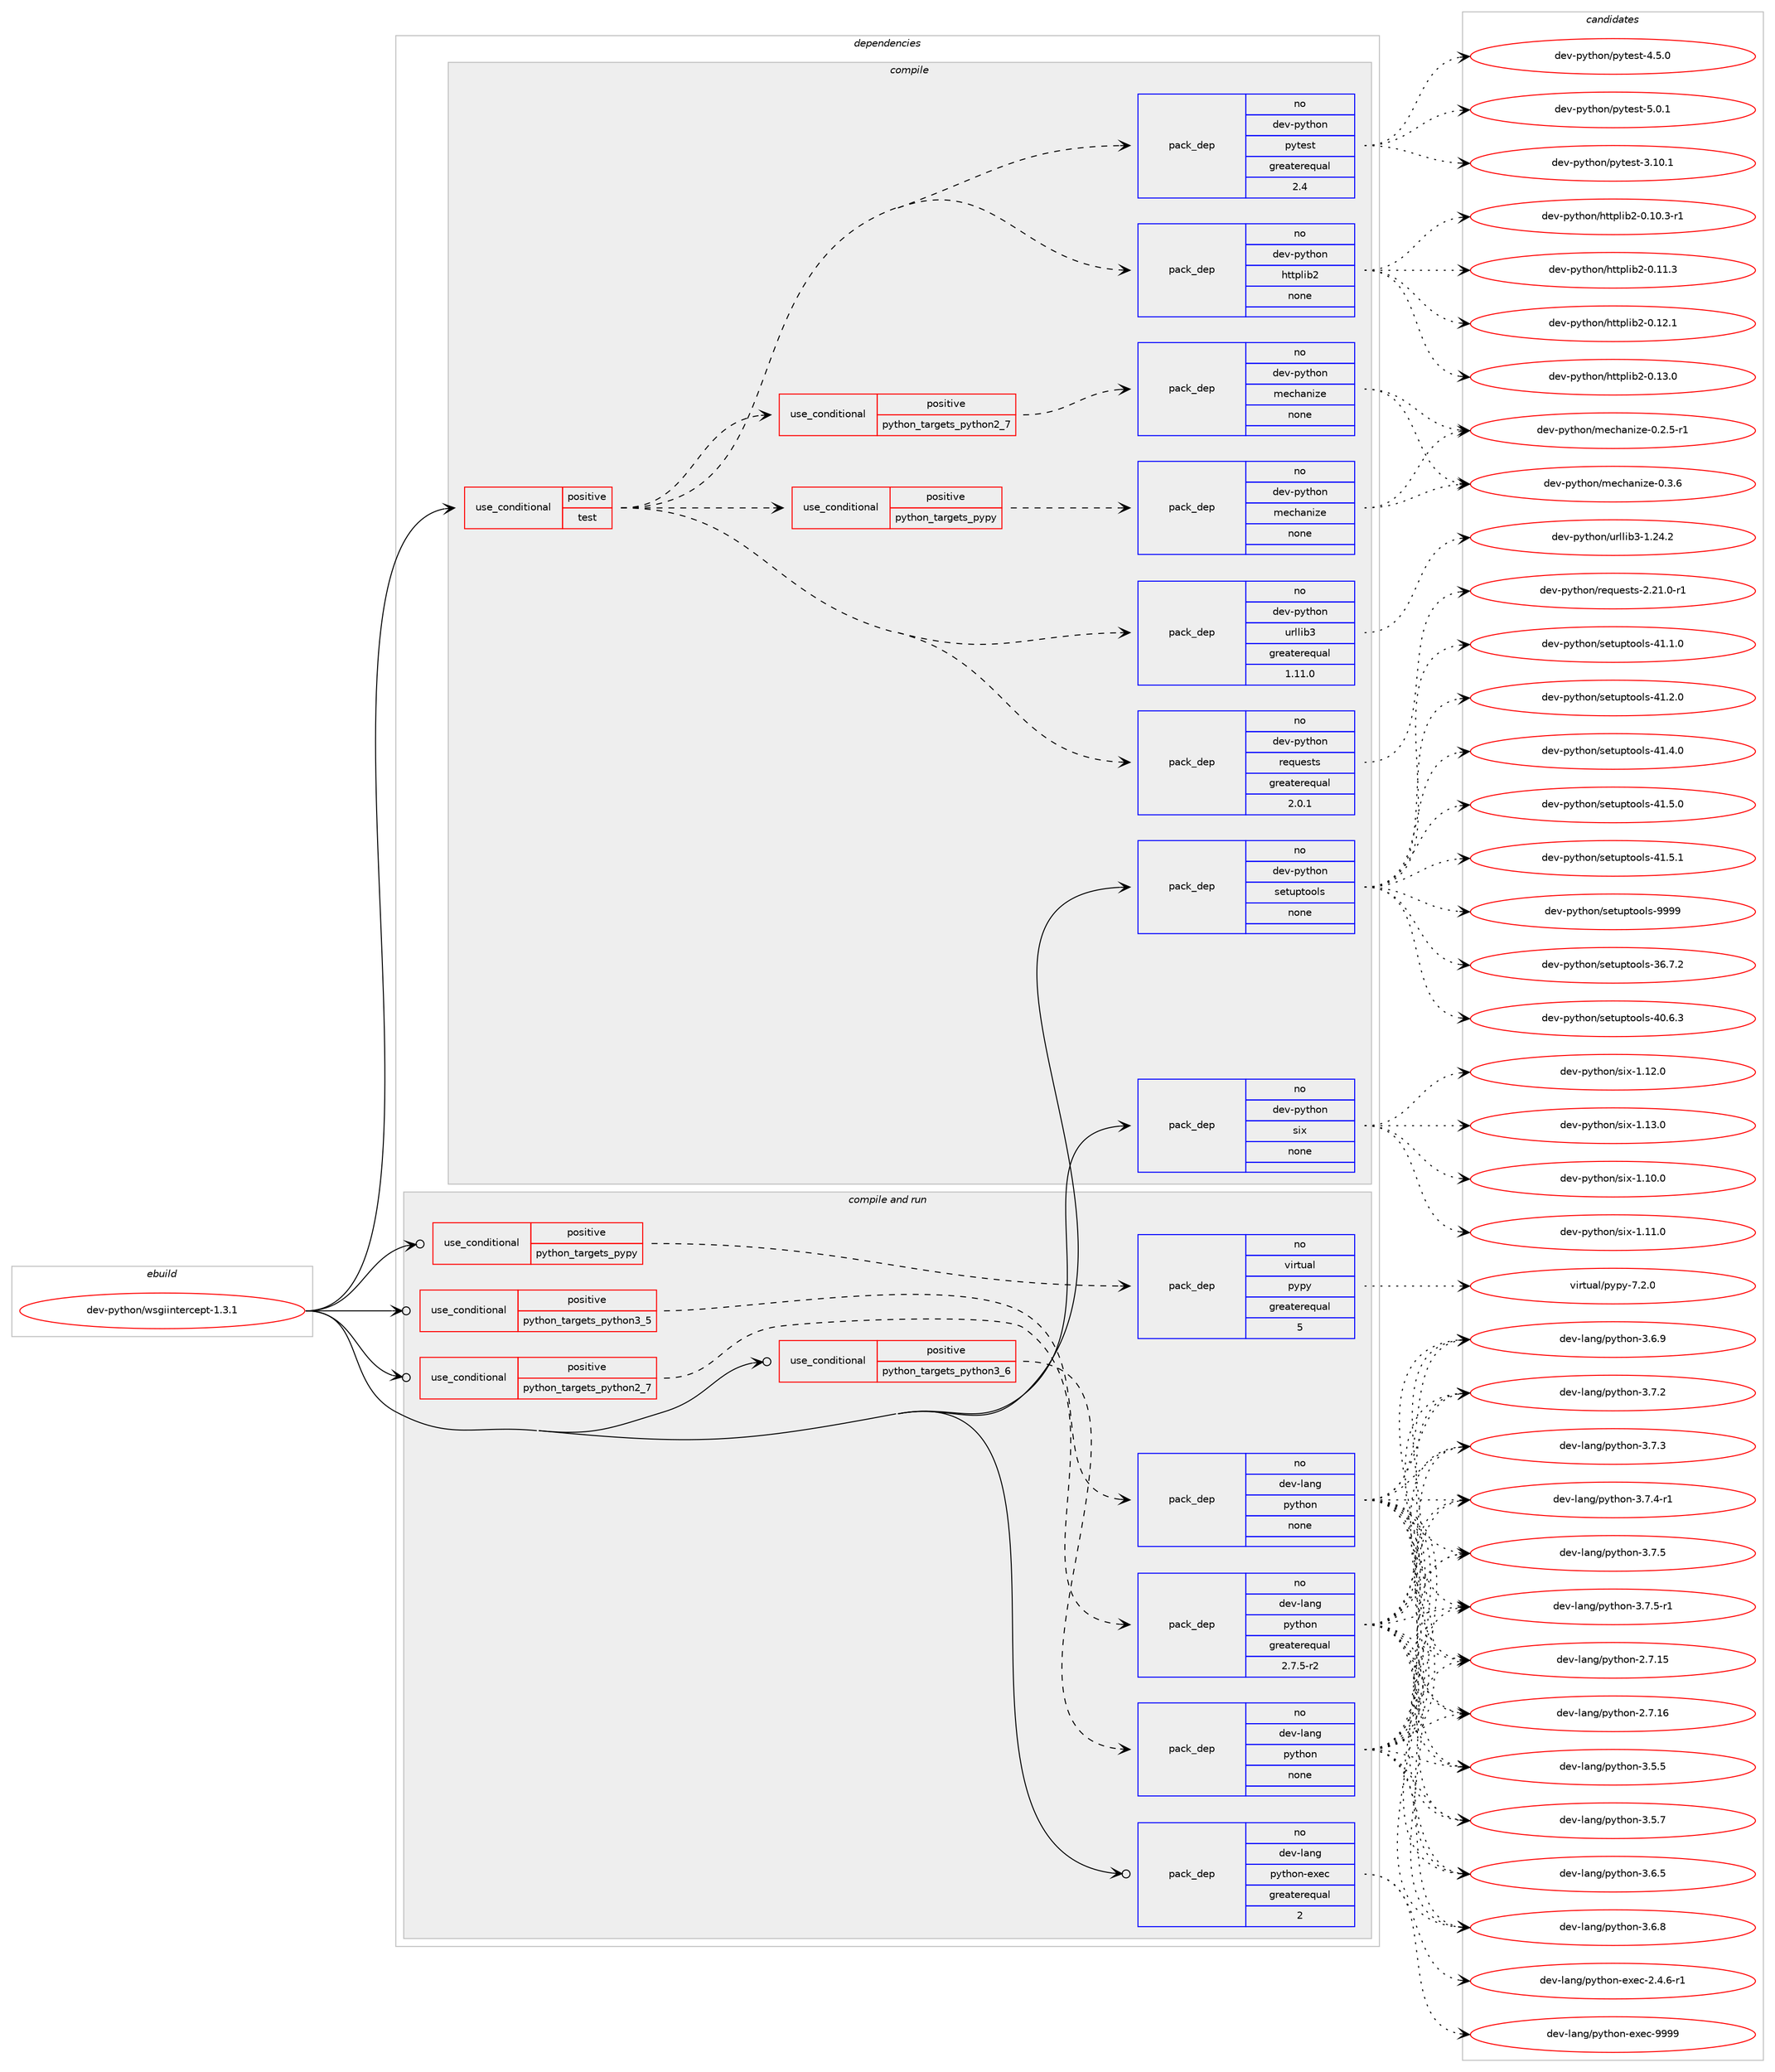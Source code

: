 digraph prolog {

# *************
# Graph options
# *************

newrank=true;
concentrate=true;
compound=true;
graph [rankdir=LR,fontname=Helvetica,fontsize=10,ranksep=1.5];#, ranksep=2.5, nodesep=0.2];
edge  [arrowhead=vee];
node  [fontname=Helvetica,fontsize=10];

# **********
# The ebuild
# **********

subgraph cluster_leftcol {
color=gray;
rank=same;
label=<<i>ebuild</i>>;
id [label="dev-python/wsgiintercept-1.3.1", color=red, width=4, href="../dev-python/wsgiintercept-1.3.1.svg"];
}

# ****************
# The dependencies
# ****************

subgraph cluster_midcol {
color=gray;
label=<<i>dependencies</i>>;
subgraph cluster_compile {
fillcolor="#eeeeee";
style=filled;
label=<<i>compile</i>>;
subgraph cond151562 {
dependency644216 [label=<<TABLE BORDER="0" CELLBORDER="1" CELLSPACING="0" CELLPADDING="4"><TR><TD ROWSPAN="3" CELLPADDING="10">use_conditional</TD></TR><TR><TD>positive</TD></TR><TR><TD>test</TD></TR></TABLE>>, shape=none, color=red];
subgraph pack480765 {
dependency644217 [label=<<TABLE BORDER="0" CELLBORDER="1" CELLSPACING="0" CELLPADDING="4" WIDTH="220"><TR><TD ROWSPAN="6" CELLPADDING="30">pack_dep</TD></TR><TR><TD WIDTH="110">no</TD></TR><TR><TD>dev-python</TD></TR><TR><TD>httplib2</TD></TR><TR><TD>none</TD></TR><TR><TD></TD></TR></TABLE>>, shape=none, color=blue];
}
dependency644216:e -> dependency644217:w [weight=20,style="dashed",arrowhead="vee"];
subgraph pack480766 {
dependency644218 [label=<<TABLE BORDER="0" CELLBORDER="1" CELLSPACING="0" CELLPADDING="4" WIDTH="220"><TR><TD ROWSPAN="6" CELLPADDING="30">pack_dep</TD></TR><TR><TD WIDTH="110">no</TD></TR><TR><TD>dev-python</TD></TR><TR><TD>pytest</TD></TR><TR><TD>greaterequal</TD></TR><TR><TD>2.4</TD></TR></TABLE>>, shape=none, color=blue];
}
dependency644216:e -> dependency644218:w [weight=20,style="dashed",arrowhead="vee"];
subgraph pack480767 {
dependency644219 [label=<<TABLE BORDER="0" CELLBORDER="1" CELLSPACING="0" CELLPADDING="4" WIDTH="220"><TR><TD ROWSPAN="6" CELLPADDING="30">pack_dep</TD></TR><TR><TD WIDTH="110">no</TD></TR><TR><TD>dev-python</TD></TR><TR><TD>requests</TD></TR><TR><TD>greaterequal</TD></TR><TR><TD>2.0.1</TD></TR></TABLE>>, shape=none, color=blue];
}
dependency644216:e -> dependency644219:w [weight=20,style="dashed",arrowhead="vee"];
subgraph pack480768 {
dependency644220 [label=<<TABLE BORDER="0" CELLBORDER="1" CELLSPACING="0" CELLPADDING="4" WIDTH="220"><TR><TD ROWSPAN="6" CELLPADDING="30">pack_dep</TD></TR><TR><TD WIDTH="110">no</TD></TR><TR><TD>dev-python</TD></TR><TR><TD>urllib3</TD></TR><TR><TD>greaterequal</TD></TR><TR><TD>1.11.0</TD></TR></TABLE>>, shape=none, color=blue];
}
dependency644216:e -> dependency644220:w [weight=20,style="dashed",arrowhead="vee"];
subgraph cond151563 {
dependency644221 [label=<<TABLE BORDER="0" CELLBORDER="1" CELLSPACING="0" CELLPADDING="4"><TR><TD ROWSPAN="3" CELLPADDING="10">use_conditional</TD></TR><TR><TD>positive</TD></TR><TR><TD>python_targets_pypy</TD></TR></TABLE>>, shape=none, color=red];
subgraph pack480769 {
dependency644222 [label=<<TABLE BORDER="0" CELLBORDER="1" CELLSPACING="0" CELLPADDING="4" WIDTH="220"><TR><TD ROWSPAN="6" CELLPADDING="30">pack_dep</TD></TR><TR><TD WIDTH="110">no</TD></TR><TR><TD>dev-python</TD></TR><TR><TD>mechanize</TD></TR><TR><TD>none</TD></TR><TR><TD></TD></TR></TABLE>>, shape=none, color=blue];
}
dependency644221:e -> dependency644222:w [weight=20,style="dashed",arrowhead="vee"];
}
dependency644216:e -> dependency644221:w [weight=20,style="dashed",arrowhead="vee"];
subgraph cond151564 {
dependency644223 [label=<<TABLE BORDER="0" CELLBORDER="1" CELLSPACING="0" CELLPADDING="4"><TR><TD ROWSPAN="3" CELLPADDING="10">use_conditional</TD></TR><TR><TD>positive</TD></TR><TR><TD>python_targets_python2_7</TD></TR></TABLE>>, shape=none, color=red];
subgraph pack480770 {
dependency644224 [label=<<TABLE BORDER="0" CELLBORDER="1" CELLSPACING="0" CELLPADDING="4" WIDTH="220"><TR><TD ROWSPAN="6" CELLPADDING="30">pack_dep</TD></TR><TR><TD WIDTH="110">no</TD></TR><TR><TD>dev-python</TD></TR><TR><TD>mechanize</TD></TR><TR><TD>none</TD></TR><TR><TD></TD></TR></TABLE>>, shape=none, color=blue];
}
dependency644223:e -> dependency644224:w [weight=20,style="dashed",arrowhead="vee"];
}
dependency644216:e -> dependency644223:w [weight=20,style="dashed",arrowhead="vee"];
}
id:e -> dependency644216:w [weight=20,style="solid",arrowhead="vee"];
subgraph pack480771 {
dependency644225 [label=<<TABLE BORDER="0" CELLBORDER="1" CELLSPACING="0" CELLPADDING="4" WIDTH="220"><TR><TD ROWSPAN="6" CELLPADDING="30">pack_dep</TD></TR><TR><TD WIDTH="110">no</TD></TR><TR><TD>dev-python</TD></TR><TR><TD>setuptools</TD></TR><TR><TD>none</TD></TR><TR><TD></TD></TR></TABLE>>, shape=none, color=blue];
}
id:e -> dependency644225:w [weight=20,style="solid",arrowhead="vee"];
subgraph pack480772 {
dependency644226 [label=<<TABLE BORDER="0" CELLBORDER="1" CELLSPACING="0" CELLPADDING="4" WIDTH="220"><TR><TD ROWSPAN="6" CELLPADDING="30">pack_dep</TD></TR><TR><TD WIDTH="110">no</TD></TR><TR><TD>dev-python</TD></TR><TR><TD>six</TD></TR><TR><TD>none</TD></TR><TR><TD></TD></TR></TABLE>>, shape=none, color=blue];
}
id:e -> dependency644226:w [weight=20,style="solid",arrowhead="vee"];
}
subgraph cluster_compileandrun {
fillcolor="#eeeeee";
style=filled;
label=<<i>compile and run</i>>;
subgraph cond151565 {
dependency644227 [label=<<TABLE BORDER="0" CELLBORDER="1" CELLSPACING="0" CELLPADDING="4"><TR><TD ROWSPAN="3" CELLPADDING="10">use_conditional</TD></TR><TR><TD>positive</TD></TR><TR><TD>python_targets_pypy</TD></TR></TABLE>>, shape=none, color=red];
subgraph pack480773 {
dependency644228 [label=<<TABLE BORDER="0" CELLBORDER="1" CELLSPACING="0" CELLPADDING="4" WIDTH="220"><TR><TD ROWSPAN="6" CELLPADDING="30">pack_dep</TD></TR><TR><TD WIDTH="110">no</TD></TR><TR><TD>virtual</TD></TR><TR><TD>pypy</TD></TR><TR><TD>greaterequal</TD></TR><TR><TD>5</TD></TR></TABLE>>, shape=none, color=blue];
}
dependency644227:e -> dependency644228:w [weight=20,style="dashed",arrowhead="vee"];
}
id:e -> dependency644227:w [weight=20,style="solid",arrowhead="odotvee"];
subgraph cond151566 {
dependency644229 [label=<<TABLE BORDER="0" CELLBORDER="1" CELLSPACING="0" CELLPADDING="4"><TR><TD ROWSPAN="3" CELLPADDING="10">use_conditional</TD></TR><TR><TD>positive</TD></TR><TR><TD>python_targets_python2_7</TD></TR></TABLE>>, shape=none, color=red];
subgraph pack480774 {
dependency644230 [label=<<TABLE BORDER="0" CELLBORDER="1" CELLSPACING="0" CELLPADDING="4" WIDTH="220"><TR><TD ROWSPAN="6" CELLPADDING="30">pack_dep</TD></TR><TR><TD WIDTH="110">no</TD></TR><TR><TD>dev-lang</TD></TR><TR><TD>python</TD></TR><TR><TD>greaterequal</TD></TR><TR><TD>2.7.5-r2</TD></TR></TABLE>>, shape=none, color=blue];
}
dependency644229:e -> dependency644230:w [weight=20,style="dashed",arrowhead="vee"];
}
id:e -> dependency644229:w [weight=20,style="solid",arrowhead="odotvee"];
subgraph cond151567 {
dependency644231 [label=<<TABLE BORDER="0" CELLBORDER="1" CELLSPACING="0" CELLPADDING="4"><TR><TD ROWSPAN="3" CELLPADDING="10">use_conditional</TD></TR><TR><TD>positive</TD></TR><TR><TD>python_targets_python3_5</TD></TR></TABLE>>, shape=none, color=red];
subgraph pack480775 {
dependency644232 [label=<<TABLE BORDER="0" CELLBORDER="1" CELLSPACING="0" CELLPADDING="4" WIDTH="220"><TR><TD ROWSPAN="6" CELLPADDING="30">pack_dep</TD></TR><TR><TD WIDTH="110">no</TD></TR><TR><TD>dev-lang</TD></TR><TR><TD>python</TD></TR><TR><TD>none</TD></TR><TR><TD></TD></TR></TABLE>>, shape=none, color=blue];
}
dependency644231:e -> dependency644232:w [weight=20,style="dashed",arrowhead="vee"];
}
id:e -> dependency644231:w [weight=20,style="solid",arrowhead="odotvee"];
subgraph cond151568 {
dependency644233 [label=<<TABLE BORDER="0" CELLBORDER="1" CELLSPACING="0" CELLPADDING="4"><TR><TD ROWSPAN="3" CELLPADDING="10">use_conditional</TD></TR><TR><TD>positive</TD></TR><TR><TD>python_targets_python3_6</TD></TR></TABLE>>, shape=none, color=red];
subgraph pack480776 {
dependency644234 [label=<<TABLE BORDER="0" CELLBORDER="1" CELLSPACING="0" CELLPADDING="4" WIDTH="220"><TR><TD ROWSPAN="6" CELLPADDING="30">pack_dep</TD></TR><TR><TD WIDTH="110">no</TD></TR><TR><TD>dev-lang</TD></TR><TR><TD>python</TD></TR><TR><TD>none</TD></TR><TR><TD></TD></TR></TABLE>>, shape=none, color=blue];
}
dependency644233:e -> dependency644234:w [weight=20,style="dashed",arrowhead="vee"];
}
id:e -> dependency644233:w [weight=20,style="solid",arrowhead="odotvee"];
subgraph pack480777 {
dependency644235 [label=<<TABLE BORDER="0" CELLBORDER="1" CELLSPACING="0" CELLPADDING="4" WIDTH="220"><TR><TD ROWSPAN="6" CELLPADDING="30">pack_dep</TD></TR><TR><TD WIDTH="110">no</TD></TR><TR><TD>dev-lang</TD></TR><TR><TD>python-exec</TD></TR><TR><TD>greaterequal</TD></TR><TR><TD>2</TD></TR></TABLE>>, shape=none, color=blue];
}
id:e -> dependency644235:w [weight=20,style="solid",arrowhead="odotvee"];
}
subgraph cluster_run {
fillcolor="#eeeeee";
style=filled;
label=<<i>run</i>>;
}
}

# **************
# The candidates
# **************

subgraph cluster_choices {
rank=same;
color=gray;
label=<<i>candidates</i>>;

subgraph choice480765 {
color=black;
nodesep=1;
choice10010111845112121116104111110471041161161121081059850454846494846514511449 [label="dev-python/httplib2-0.10.3-r1", color=red, width=4,href="../dev-python/httplib2-0.10.3-r1.svg"];
choice1001011184511212111610411111047104116116112108105985045484649494651 [label="dev-python/httplib2-0.11.3", color=red, width=4,href="../dev-python/httplib2-0.11.3.svg"];
choice1001011184511212111610411111047104116116112108105985045484649504649 [label="dev-python/httplib2-0.12.1", color=red, width=4,href="../dev-python/httplib2-0.12.1.svg"];
choice1001011184511212111610411111047104116116112108105985045484649514648 [label="dev-python/httplib2-0.13.0", color=red, width=4,href="../dev-python/httplib2-0.13.0.svg"];
dependency644217:e -> choice10010111845112121116104111110471041161161121081059850454846494846514511449:w [style=dotted,weight="100"];
dependency644217:e -> choice1001011184511212111610411111047104116116112108105985045484649494651:w [style=dotted,weight="100"];
dependency644217:e -> choice1001011184511212111610411111047104116116112108105985045484649504649:w [style=dotted,weight="100"];
dependency644217:e -> choice1001011184511212111610411111047104116116112108105985045484649514648:w [style=dotted,weight="100"];
}
subgraph choice480766 {
color=black;
nodesep=1;
choice100101118451121211161041111104711212111610111511645514649484649 [label="dev-python/pytest-3.10.1", color=red, width=4,href="../dev-python/pytest-3.10.1.svg"];
choice1001011184511212111610411111047112121116101115116455246534648 [label="dev-python/pytest-4.5.0", color=red, width=4,href="../dev-python/pytest-4.5.0.svg"];
choice1001011184511212111610411111047112121116101115116455346484649 [label="dev-python/pytest-5.0.1", color=red, width=4,href="../dev-python/pytest-5.0.1.svg"];
dependency644218:e -> choice100101118451121211161041111104711212111610111511645514649484649:w [style=dotted,weight="100"];
dependency644218:e -> choice1001011184511212111610411111047112121116101115116455246534648:w [style=dotted,weight="100"];
dependency644218:e -> choice1001011184511212111610411111047112121116101115116455346484649:w [style=dotted,weight="100"];
}
subgraph choice480767 {
color=black;
nodesep=1;
choice1001011184511212111610411111047114101113117101115116115455046504946484511449 [label="dev-python/requests-2.21.0-r1", color=red, width=4,href="../dev-python/requests-2.21.0-r1.svg"];
dependency644219:e -> choice1001011184511212111610411111047114101113117101115116115455046504946484511449:w [style=dotted,weight="100"];
}
subgraph choice480768 {
color=black;
nodesep=1;
choice1001011184511212111610411111047117114108108105985145494650524650 [label="dev-python/urllib3-1.24.2", color=red, width=4,href="../dev-python/urllib3-1.24.2.svg"];
dependency644220:e -> choice1001011184511212111610411111047117114108108105985145494650524650:w [style=dotted,weight="100"];
}
subgraph choice480769 {
color=black;
nodesep=1;
choice100101118451121211161041111104710910199104971101051221014548465046534511449 [label="dev-python/mechanize-0.2.5-r1", color=red, width=4,href="../dev-python/mechanize-0.2.5-r1.svg"];
choice10010111845112121116104111110471091019910497110105122101454846514654 [label="dev-python/mechanize-0.3.6", color=red, width=4,href="../dev-python/mechanize-0.3.6.svg"];
dependency644222:e -> choice100101118451121211161041111104710910199104971101051221014548465046534511449:w [style=dotted,weight="100"];
dependency644222:e -> choice10010111845112121116104111110471091019910497110105122101454846514654:w [style=dotted,weight="100"];
}
subgraph choice480770 {
color=black;
nodesep=1;
choice100101118451121211161041111104710910199104971101051221014548465046534511449 [label="dev-python/mechanize-0.2.5-r1", color=red, width=4,href="../dev-python/mechanize-0.2.5-r1.svg"];
choice10010111845112121116104111110471091019910497110105122101454846514654 [label="dev-python/mechanize-0.3.6", color=red, width=4,href="../dev-python/mechanize-0.3.6.svg"];
dependency644224:e -> choice100101118451121211161041111104710910199104971101051221014548465046534511449:w [style=dotted,weight="100"];
dependency644224:e -> choice10010111845112121116104111110471091019910497110105122101454846514654:w [style=dotted,weight="100"];
}
subgraph choice480771 {
color=black;
nodesep=1;
choice100101118451121211161041111104711510111611711211611111110811545515446554650 [label="dev-python/setuptools-36.7.2", color=red, width=4,href="../dev-python/setuptools-36.7.2.svg"];
choice100101118451121211161041111104711510111611711211611111110811545524846544651 [label="dev-python/setuptools-40.6.3", color=red, width=4,href="../dev-python/setuptools-40.6.3.svg"];
choice100101118451121211161041111104711510111611711211611111110811545524946494648 [label="dev-python/setuptools-41.1.0", color=red, width=4,href="../dev-python/setuptools-41.1.0.svg"];
choice100101118451121211161041111104711510111611711211611111110811545524946504648 [label="dev-python/setuptools-41.2.0", color=red, width=4,href="../dev-python/setuptools-41.2.0.svg"];
choice100101118451121211161041111104711510111611711211611111110811545524946524648 [label="dev-python/setuptools-41.4.0", color=red, width=4,href="../dev-python/setuptools-41.4.0.svg"];
choice100101118451121211161041111104711510111611711211611111110811545524946534648 [label="dev-python/setuptools-41.5.0", color=red, width=4,href="../dev-python/setuptools-41.5.0.svg"];
choice100101118451121211161041111104711510111611711211611111110811545524946534649 [label="dev-python/setuptools-41.5.1", color=red, width=4,href="../dev-python/setuptools-41.5.1.svg"];
choice10010111845112121116104111110471151011161171121161111111081154557575757 [label="dev-python/setuptools-9999", color=red, width=4,href="../dev-python/setuptools-9999.svg"];
dependency644225:e -> choice100101118451121211161041111104711510111611711211611111110811545515446554650:w [style=dotted,weight="100"];
dependency644225:e -> choice100101118451121211161041111104711510111611711211611111110811545524846544651:w [style=dotted,weight="100"];
dependency644225:e -> choice100101118451121211161041111104711510111611711211611111110811545524946494648:w [style=dotted,weight="100"];
dependency644225:e -> choice100101118451121211161041111104711510111611711211611111110811545524946504648:w [style=dotted,weight="100"];
dependency644225:e -> choice100101118451121211161041111104711510111611711211611111110811545524946524648:w [style=dotted,weight="100"];
dependency644225:e -> choice100101118451121211161041111104711510111611711211611111110811545524946534648:w [style=dotted,weight="100"];
dependency644225:e -> choice100101118451121211161041111104711510111611711211611111110811545524946534649:w [style=dotted,weight="100"];
dependency644225:e -> choice10010111845112121116104111110471151011161171121161111111081154557575757:w [style=dotted,weight="100"];
}
subgraph choice480772 {
color=black;
nodesep=1;
choice100101118451121211161041111104711510512045494649484648 [label="dev-python/six-1.10.0", color=red, width=4,href="../dev-python/six-1.10.0.svg"];
choice100101118451121211161041111104711510512045494649494648 [label="dev-python/six-1.11.0", color=red, width=4,href="../dev-python/six-1.11.0.svg"];
choice100101118451121211161041111104711510512045494649504648 [label="dev-python/six-1.12.0", color=red, width=4,href="../dev-python/six-1.12.0.svg"];
choice100101118451121211161041111104711510512045494649514648 [label="dev-python/six-1.13.0", color=red, width=4,href="../dev-python/six-1.13.0.svg"];
dependency644226:e -> choice100101118451121211161041111104711510512045494649484648:w [style=dotted,weight="100"];
dependency644226:e -> choice100101118451121211161041111104711510512045494649494648:w [style=dotted,weight="100"];
dependency644226:e -> choice100101118451121211161041111104711510512045494649504648:w [style=dotted,weight="100"];
dependency644226:e -> choice100101118451121211161041111104711510512045494649514648:w [style=dotted,weight="100"];
}
subgraph choice480773 {
color=black;
nodesep=1;
choice1181051141161179710847112121112121455546504648 [label="virtual/pypy-7.2.0", color=red, width=4,href="../virtual/pypy-7.2.0.svg"];
dependency644228:e -> choice1181051141161179710847112121112121455546504648:w [style=dotted,weight="100"];
}
subgraph choice480774 {
color=black;
nodesep=1;
choice10010111845108971101034711212111610411111045504655464953 [label="dev-lang/python-2.7.15", color=red, width=4,href="../dev-lang/python-2.7.15.svg"];
choice10010111845108971101034711212111610411111045504655464954 [label="dev-lang/python-2.7.16", color=red, width=4,href="../dev-lang/python-2.7.16.svg"];
choice100101118451089711010347112121116104111110455146534653 [label="dev-lang/python-3.5.5", color=red, width=4,href="../dev-lang/python-3.5.5.svg"];
choice100101118451089711010347112121116104111110455146534655 [label="dev-lang/python-3.5.7", color=red, width=4,href="../dev-lang/python-3.5.7.svg"];
choice100101118451089711010347112121116104111110455146544653 [label="dev-lang/python-3.6.5", color=red, width=4,href="../dev-lang/python-3.6.5.svg"];
choice100101118451089711010347112121116104111110455146544656 [label="dev-lang/python-3.6.8", color=red, width=4,href="../dev-lang/python-3.6.8.svg"];
choice100101118451089711010347112121116104111110455146544657 [label="dev-lang/python-3.6.9", color=red, width=4,href="../dev-lang/python-3.6.9.svg"];
choice100101118451089711010347112121116104111110455146554650 [label="dev-lang/python-3.7.2", color=red, width=4,href="../dev-lang/python-3.7.2.svg"];
choice100101118451089711010347112121116104111110455146554651 [label="dev-lang/python-3.7.3", color=red, width=4,href="../dev-lang/python-3.7.3.svg"];
choice1001011184510897110103471121211161041111104551465546524511449 [label="dev-lang/python-3.7.4-r1", color=red, width=4,href="../dev-lang/python-3.7.4-r1.svg"];
choice100101118451089711010347112121116104111110455146554653 [label="dev-lang/python-3.7.5", color=red, width=4,href="../dev-lang/python-3.7.5.svg"];
choice1001011184510897110103471121211161041111104551465546534511449 [label="dev-lang/python-3.7.5-r1", color=red, width=4,href="../dev-lang/python-3.7.5-r1.svg"];
dependency644230:e -> choice10010111845108971101034711212111610411111045504655464953:w [style=dotted,weight="100"];
dependency644230:e -> choice10010111845108971101034711212111610411111045504655464954:w [style=dotted,weight="100"];
dependency644230:e -> choice100101118451089711010347112121116104111110455146534653:w [style=dotted,weight="100"];
dependency644230:e -> choice100101118451089711010347112121116104111110455146534655:w [style=dotted,weight="100"];
dependency644230:e -> choice100101118451089711010347112121116104111110455146544653:w [style=dotted,weight="100"];
dependency644230:e -> choice100101118451089711010347112121116104111110455146544656:w [style=dotted,weight="100"];
dependency644230:e -> choice100101118451089711010347112121116104111110455146544657:w [style=dotted,weight="100"];
dependency644230:e -> choice100101118451089711010347112121116104111110455146554650:w [style=dotted,weight="100"];
dependency644230:e -> choice100101118451089711010347112121116104111110455146554651:w [style=dotted,weight="100"];
dependency644230:e -> choice1001011184510897110103471121211161041111104551465546524511449:w [style=dotted,weight="100"];
dependency644230:e -> choice100101118451089711010347112121116104111110455146554653:w [style=dotted,weight="100"];
dependency644230:e -> choice1001011184510897110103471121211161041111104551465546534511449:w [style=dotted,weight="100"];
}
subgraph choice480775 {
color=black;
nodesep=1;
choice10010111845108971101034711212111610411111045504655464953 [label="dev-lang/python-2.7.15", color=red, width=4,href="../dev-lang/python-2.7.15.svg"];
choice10010111845108971101034711212111610411111045504655464954 [label="dev-lang/python-2.7.16", color=red, width=4,href="../dev-lang/python-2.7.16.svg"];
choice100101118451089711010347112121116104111110455146534653 [label="dev-lang/python-3.5.5", color=red, width=4,href="../dev-lang/python-3.5.5.svg"];
choice100101118451089711010347112121116104111110455146534655 [label="dev-lang/python-3.5.7", color=red, width=4,href="../dev-lang/python-3.5.7.svg"];
choice100101118451089711010347112121116104111110455146544653 [label="dev-lang/python-3.6.5", color=red, width=4,href="../dev-lang/python-3.6.5.svg"];
choice100101118451089711010347112121116104111110455146544656 [label="dev-lang/python-3.6.8", color=red, width=4,href="../dev-lang/python-3.6.8.svg"];
choice100101118451089711010347112121116104111110455146544657 [label="dev-lang/python-3.6.9", color=red, width=4,href="../dev-lang/python-3.6.9.svg"];
choice100101118451089711010347112121116104111110455146554650 [label="dev-lang/python-3.7.2", color=red, width=4,href="../dev-lang/python-3.7.2.svg"];
choice100101118451089711010347112121116104111110455146554651 [label="dev-lang/python-3.7.3", color=red, width=4,href="../dev-lang/python-3.7.3.svg"];
choice1001011184510897110103471121211161041111104551465546524511449 [label="dev-lang/python-3.7.4-r1", color=red, width=4,href="../dev-lang/python-3.7.4-r1.svg"];
choice100101118451089711010347112121116104111110455146554653 [label="dev-lang/python-3.7.5", color=red, width=4,href="../dev-lang/python-3.7.5.svg"];
choice1001011184510897110103471121211161041111104551465546534511449 [label="dev-lang/python-3.7.5-r1", color=red, width=4,href="../dev-lang/python-3.7.5-r1.svg"];
dependency644232:e -> choice10010111845108971101034711212111610411111045504655464953:w [style=dotted,weight="100"];
dependency644232:e -> choice10010111845108971101034711212111610411111045504655464954:w [style=dotted,weight="100"];
dependency644232:e -> choice100101118451089711010347112121116104111110455146534653:w [style=dotted,weight="100"];
dependency644232:e -> choice100101118451089711010347112121116104111110455146534655:w [style=dotted,weight="100"];
dependency644232:e -> choice100101118451089711010347112121116104111110455146544653:w [style=dotted,weight="100"];
dependency644232:e -> choice100101118451089711010347112121116104111110455146544656:w [style=dotted,weight="100"];
dependency644232:e -> choice100101118451089711010347112121116104111110455146544657:w [style=dotted,weight="100"];
dependency644232:e -> choice100101118451089711010347112121116104111110455146554650:w [style=dotted,weight="100"];
dependency644232:e -> choice100101118451089711010347112121116104111110455146554651:w [style=dotted,weight="100"];
dependency644232:e -> choice1001011184510897110103471121211161041111104551465546524511449:w [style=dotted,weight="100"];
dependency644232:e -> choice100101118451089711010347112121116104111110455146554653:w [style=dotted,weight="100"];
dependency644232:e -> choice1001011184510897110103471121211161041111104551465546534511449:w [style=dotted,weight="100"];
}
subgraph choice480776 {
color=black;
nodesep=1;
choice10010111845108971101034711212111610411111045504655464953 [label="dev-lang/python-2.7.15", color=red, width=4,href="../dev-lang/python-2.7.15.svg"];
choice10010111845108971101034711212111610411111045504655464954 [label="dev-lang/python-2.7.16", color=red, width=4,href="../dev-lang/python-2.7.16.svg"];
choice100101118451089711010347112121116104111110455146534653 [label="dev-lang/python-3.5.5", color=red, width=4,href="../dev-lang/python-3.5.5.svg"];
choice100101118451089711010347112121116104111110455146534655 [label="dev-lang/python-3.5.7", color=red, width=4,href="../dev-lang/python-3.5.7.svg"];
choice100101118451089711010347112121116104111110455146544653 [label="dev-lang/python-3.6.5", color=red, width=4,href="../dev-lang/python-3.6.5.svg"];
choice100101118451089711010347112121116104111110455146544656 [label="dev-lang/python-3.6.8", color=red, width=4,href="../dev-lang/python-3.6.8.svg"];
choice100101118451089711010347112121116104111110455146544657 [label="dev-lang/python-3.6.9", color=red, width=4,href="../dev-lang/python-3.6.9.svg"];
choice100101118451089711010347112121116104111110455146554650 [label="dev-lang/python-3.7.2", color=red, width=4,href="../dev-lang/python-3.7.2.svg"];
choice100101118451089711010347112121116104111110455146554651 [label="dev-lang/python-3.7.3", color=red, width=4,href="../dev-lang/python-3.7.3.svg"];
choice1001011184510897110103471121211161041111104551465546524511449 [label="dev-lang/python-3.7.4-r1", color=red, width=4,href="../dev-lang/python-3.7.4-r1.svg"];
choice100101118451089711010347112121116104111110455146554653 [label="dev-lang/python-3.7.5", color=red, width=4,href="../dev-lang/python-3.7.5.svg"];
choice1001011184510897110103471121211161041111104551465546534511449 [label="dev-lang/python-3.7.5-r1", color=red, width=4,href="../dev-lang/python-3.7.5-r1.svg"];
dependency644234:e -> choice10010111845108971101034711212111610411111045504655464953:w [style=dotted,weight="100"];
dependency644234:e -> choice10010111845108971101034711212111610411111045504655464954:w [style=dotted,weight="100"];
dependency644234:e -> choice100101118451089711010347112121116104111110455146534653:w [style=dotted,weight="100"];
dependency644234:e -> choice100101118451089711010347112121116104111110455146534655:w [style=dotted,weight="100"];
dependency644234:e -> choice100101118451089711010347112121116104111110455146544653:w [style=dotted,weight="100"];
dependency644234:e -> choice100101118451089711010347112121116104111110455146544656:w [style=dotted,weight="100"];
dependency644234:e -> choice100101118451089711010347112121116104111110455146544657:w [style=dotted,weight="100"];
dependency644234:e -> choice100101118451089711010347112121116104111110455146554650:w [style=dotted,weight="100"];
dependency644234:e -> choice100101118451089711010347112121116104111110455146554651:w [style=dotted,weight="100"];
dependency644234:e -> choice1001011184510897110103471121211161041111104551465546524511449:w [style=dotted,weight="100"];
dependency644234:e -> choice100101118451089711010347112121116104111110455146554653:w [style=dotted,weight="100"];
dependency644234:e -> choice1001011184510897110103471121211161041111104551465546534511449:w [style=dotted,weight="100"];
}
subgraph choice480777 {
color=black;
nodesep=1;
choice10010111845108971101034711212111610411111045101120101994550465246544511449 [label="dev-lang/python-exec-2.4.6-r1", color=red, width=4,href="../dev-lang/python-exec-2.4.6-r1.svg"];
choice10010111845108971101034711212111610411111045101120101994557575757 [label="dev-lang/python-exec-9999", color=red, width=4,href="../dev-lang/python-exec-9999.svg"];
dependency644235:e -> choice10010111845108971101034711212111610411111045101120101994550465246544511449:w [style=dotted,weight="100"];
dependency644235:e -> choice10010111845108971101034711212111610411111045101120101994557575757:w [style=dotted,weight="100"];
}
}

}

